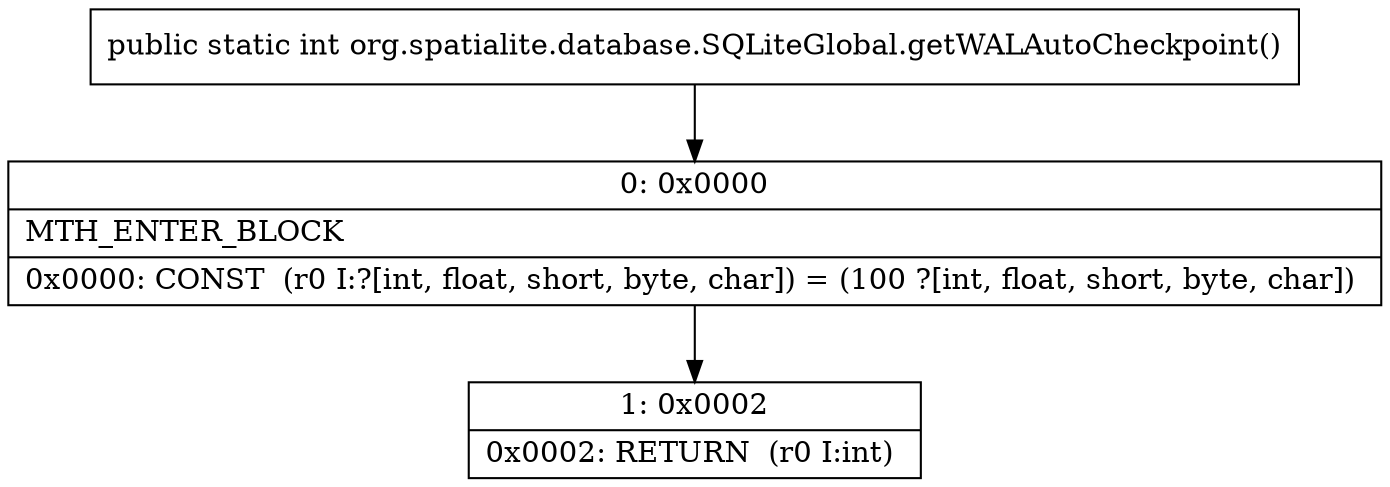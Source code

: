 digraph "CFG fororg.spatialite.database.SQLiteGlobal.getWALAutoCheckpoint()I" {
Node_0 [shape=record,label="{0\:\ 0x0000|MTH_ENTER_BLOCK\l|0x0000: CONST  (r0 I:?[int, float, short, byte, char]) = (100 ?[int, float, short, byte, char]) \l}"];
Node_1 [shape=record,label="{1\:\ 0x0002|0x0002: RETURN  (r0 I:int) \l}"];
MethodNode[shape=record,label="{public static int org.spatialite.database.SQLiteGlobal.getWALAutoCheckpoint() }"];
MethodNode -> Node_0;
Node_0 -> Node_1;
}

